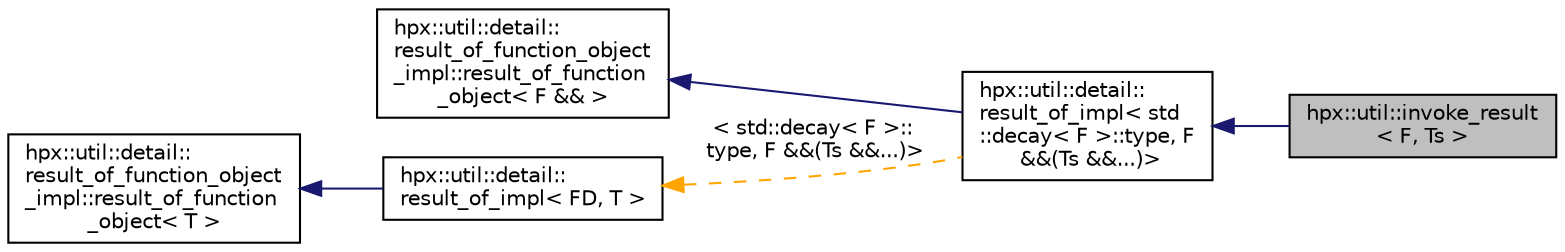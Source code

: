 digraph "hpx::util::invoke_result&lt; F, Ts &gt;"
{
  edge [fontname="Helvetica",fontsize="10",labelfontname="Helvetica",labelfontsize="10"];
  node [fontname="Helvetica",fontsize="10",shape=record];
  rankdir="LR";
  Node17 [label="hpx::util::invoke_result\l\< F, Ts \>",height=0.2,width=0.4,color="black", fillcolor="grey75", style="filled", fontcolor="black"];
  Node18 -> Node17 [dir="back",color="midnightblue",fontsize="10",style="solid",fontname="Helvetica"];
  Node18 [label="hpx::util::detail::\lresult_of_impl\< std\l::decay\< F \>::type, F\l &&(Ts &&...)\>",height=0.2,width=0.4,color="black", fillcolor="white", style="filled",URL="$dc/dbd/structhpx_1_1util_1_1detail_1_1result__of__impl.html"];
  Node19 -> Node18 [dir="back",color="midnightblue",fontsize="10",style="solid",fontname="Helvetica"];
  Node19 [label="hpx::util::detail::\lresult_of_function_object\l_impl::result_of_function\l_object\< F && \>",height=0.2,width=0.4,color="black", fillcolor="white", style="filled",URL="$dc/db3/structhpx_1_1util_1_1detail_1_1result__of__function__object__impl_1_1result__of__function__object.html"];
  Node20 -> Node18 [dir="back",color="orange",fontsize="10",style="dashed",label=" \< std::decay\< F \>::\ltype, F &&(Ts &&...)\>" ,fontname="Helvetica"];
  Node20 [label="hpx::util::detail::\lresult_of_impl\< FD, T \>",height=0.2,width=0.4,color="black", fillcolor="white", style="filled",URL="$dc/dbd/structhpx_1_1util_1_1detail_1_1result__of__impl.html"];
  Node21 -> Node20 [dir="back",color="midnightblue",fontsize="10",style="solid",fontname="Helvetica"];
  Node21 [label="hpx::util::detail::\lresult_of_function_object\l_impl::result_of_function\l_object\< T \>",height=0.2,width=0.4,color="black", fillcolor="white", style="filled",URL="$dc/db3/structhpx_1_1util_1_1detail_1_1result__of__function__object__impl_1_1result__of__function__object.html"];
}
